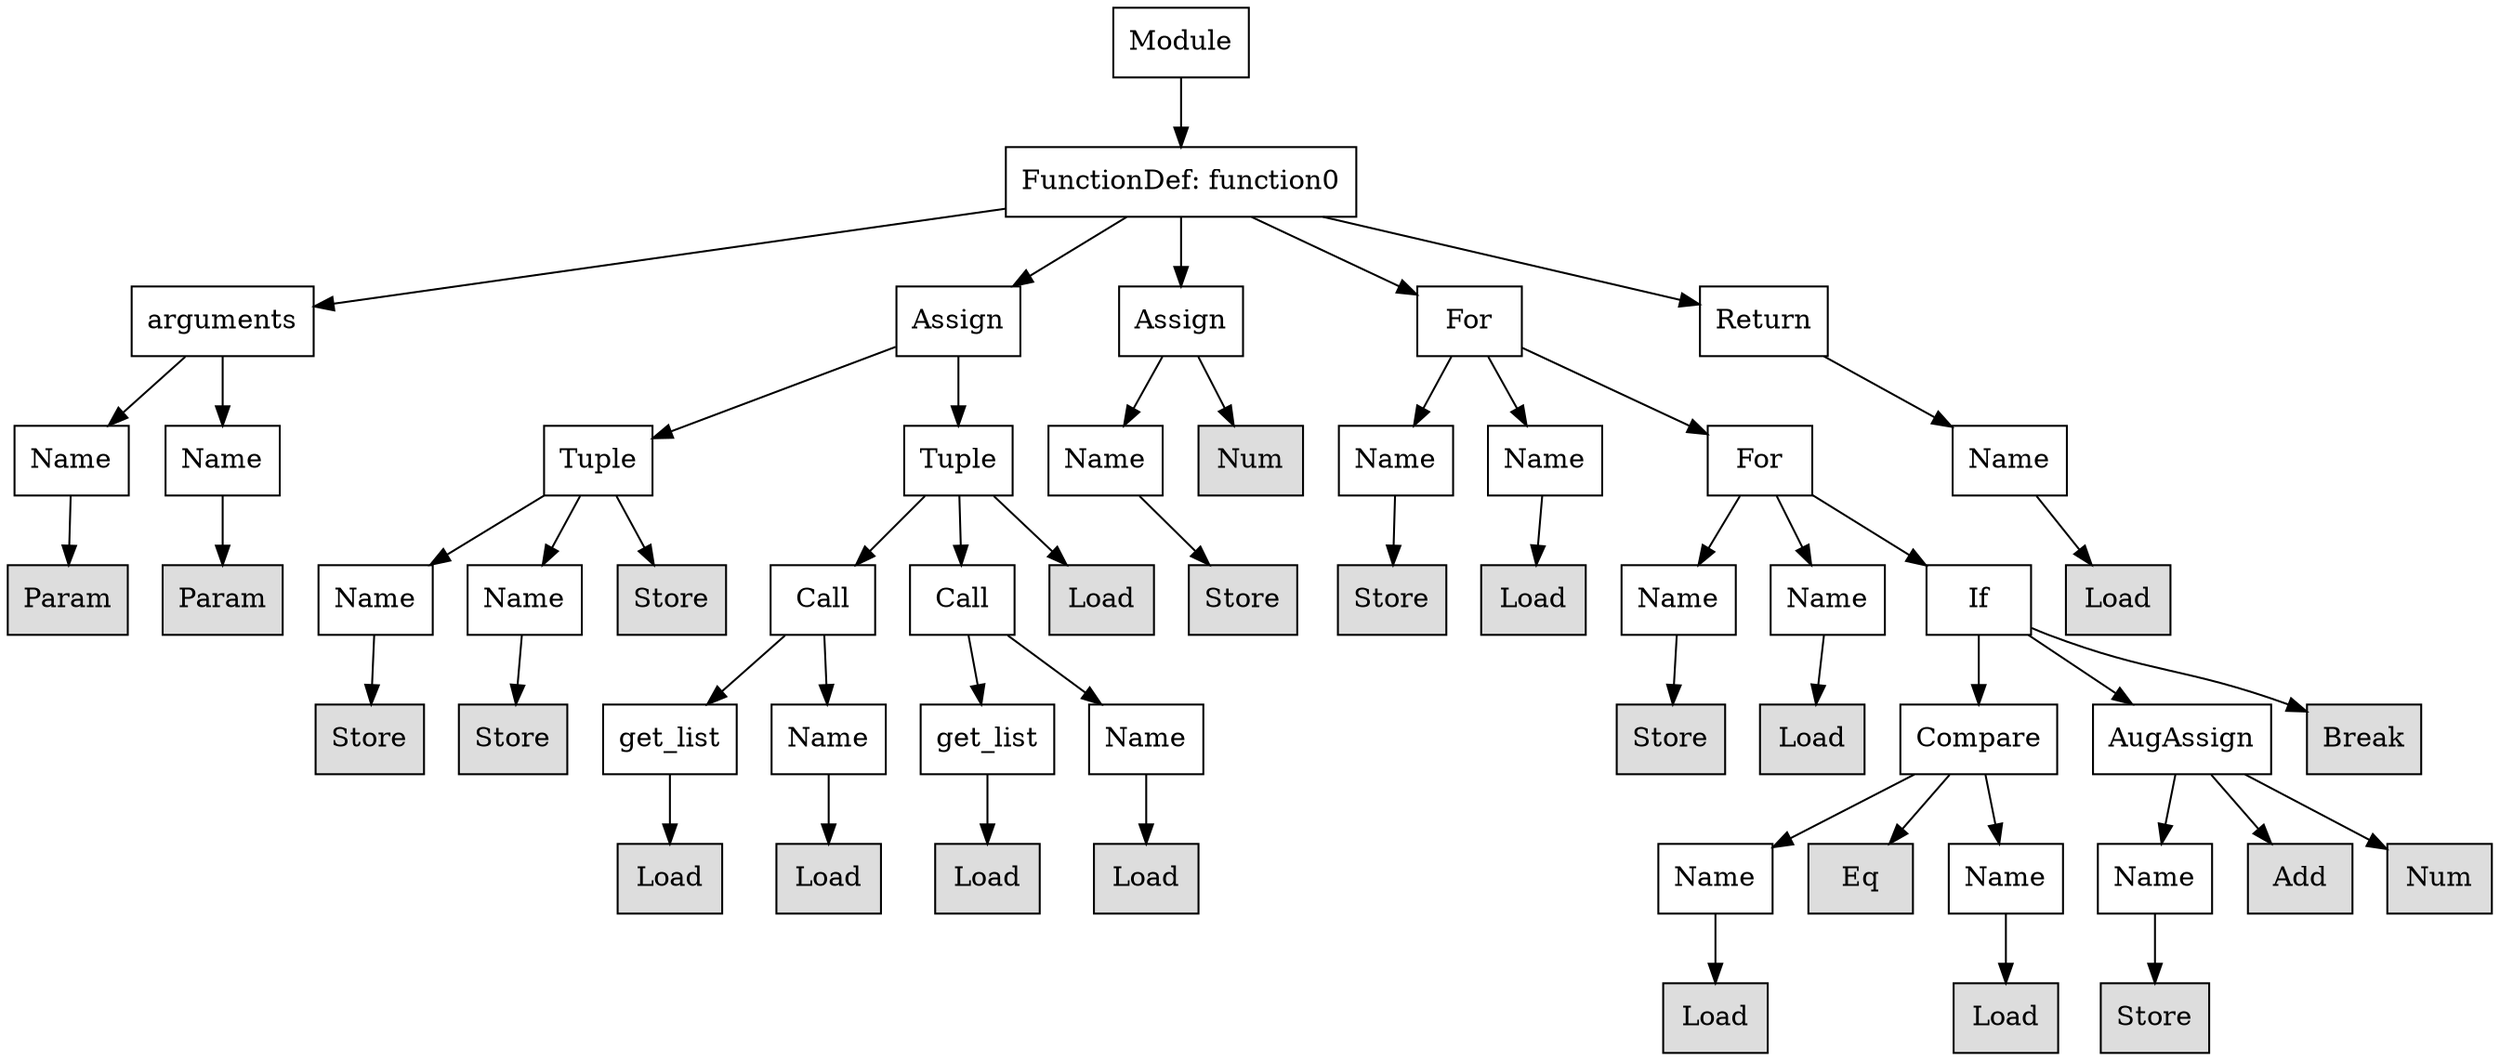 digraph G {
n0 [shape=rect, label="Module"];
n1 [shape=rect, label="FunctionDef: function0"];
n2 [shape=rect, label="arguments"];
n3 [shape=rect, label="Assign"];
n4 [shape=rect, label="Assign"];
n5 [shape=rect, label="For"];
n6 [shape=rect, label="Return"];
n7 [shape=rect, label="Name"];
n8 [shape=rect, label="Name"];
n9 [shape=rect, label="Tuple"];
n10 [shape=rect, label="Tuple"];
n11 [shape=rect, label="Name"];
n12 [shape=rect, label="Num" style="filled" fillcolor="#dddddd"];
n13 [shape=rect, label="Name"];
n14 [shape=rect, label="Name"];
n15 [shape=rect, label="For"];
n16 [shape=rect, label="Name"];
n17 [shape=rect, label="Param" style="filled" fillcolor="#dddddd"];
n18 [shape=rect, label="Param" style="filled" fillcolor="#dddddd"];
n19 [shape=rect, label="Name"];
n20 [shape=rect, label="Name"];
n21 [shape=rect, label="Store" style="filled" fillcolor="#dddddd"];
n22 [shape=rect, label="Call"];
n23 [shape=rect, label="Call"];
n24 [shape=rect, label="Load" style="filled" fillcolor="#dddddd"];
n25 [shape=rect, label="Store" style="filled" fillcolor="#dddddd"];
n26 [shape=rect, label="Store" style="filled" fillcolor="#dddddd"];
n27 [shape=rect, label="Load" style="filled" fillcolor="#dddddd"];
n28 [shape=rect, label="Name"];
n29 [shape=rect, label="Name"];
n30 [shape=rect, label="If"];
n31 [shape=rect, label="Load" style="filled" fillcolor="#dddddd"];
n32 [shape=rect, label="Store" style="filled" fillcolor="#dddddd"];
n33 [shape=rect, label="Store" style="filled" fillcolor="#dddddd"];
n34 [shape=rect, label="get_list"];
n35 [shape=rect, label="Name"];
n36 [shape=rect, label="get_list"];
n37 [shape=rect, label="Name"];
n38 [shape=rect, label="Store" style="filled" fillcolor="#dddddd"];
n39 [shape=rect, label="Load" style="filled" fillcolor="#dddddd"];
n40 [shape=rect, label="Compare"];
n41 [shape=rect, label="AugAssign"];
n42 [shape=rect, label="Break" style="filled" fillcolor="#dddddd"];
n43 [shape=rect, label="Load" style="filled" fillcolor="#dddddd"];
n44 [shape=rect, label="Load" style="filled" fillcolor="#dddddd"];
n45 [shape=rect, label="Load" style="filled" fillcolor="#dddddd"];
n46 [shape=rect, label="Load" style="filled" fillcolor="#dddddd"];
n47 [shape=rect, label="Name"];
n48 [shape=rect, label="Eq" style="filled" fillcolor="#dddddd"];
n49 [shape=rect, label="Name"];
n50 [shape=rect, label="Name"];
n51 [shape=rect, label="Add" style="filled" fillcolor="#dddddd"];
n52 [shape=rect, label="Num" style="filled" fillcolor="#dddddd"];
n53 [shape=rect, label="Load" style="filled" fillcolor="#dddddd"];
n54 [shape=rect, label="Load" style="filled" fillcolor="#dddddd"];
n55 [shape=rect, label="Store" style="filled" fillcolor="#dddddd"];
n0 -> n1;
n1 -> n2;
n1 -> n3;
n1 -> n4;
n1 -> n5;
n1 -> n6;
n2 -> n7;
n2 -> n8;
n3 -> n9;
n3 -> n10;
n4 -> n11;
n4 -> n12;
n5 -> n13;
n5 -> n14;
n5 -> n15;
n6 -> n16;
n7 -> n17;
n8 -> n18;
n9 -> n19;
n9 -> n20;
n9 -> n21;
n10 -> n22;
n10 -> n23;
n10 -> n24;
n11 -> n25;
n13 -> n26;
n14 -> n27;
n15 -> n28;
n15 -> n29;
n15 -> n30;
n16 -> n31;
n19 -> n32;
n20 -> n33;
n22 -> n34;
n22 -> n35;
n23 -> n36;
n23 -> n37;
n28 -> n38;
n29 -> n39;
n30 -> n40;
n30 -> n41;
n30 -> n42;
n34 -> n43;
n35 -> n44;
n36 -> n45;
n37 -> n46;
n40 -> n47;
n40 -> n48;
n40 -> n49;
n41 -> n50;
n41 -> n51;
n41 -> n52;
n47 -> n53;
n49 -> n54;
n50 -> n55;
}
